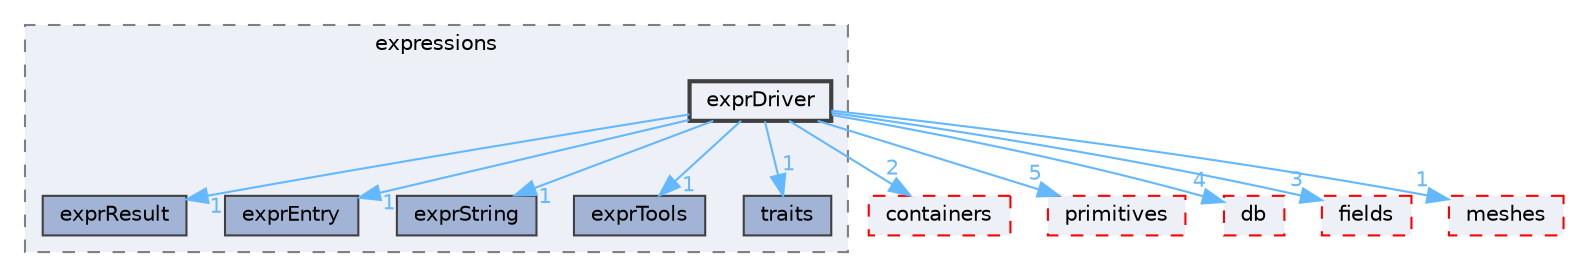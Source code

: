 digraph "src/OpenFOAM/expressions/exprDriver"
{
 // LATEX_PDF_SIZE
  bgcolor="transparent";
  edge [fontname=Helvetica,fontsize=10,labelfontname=Helvetica,labelfontsize=10];
  node [fontname=Helvetica,fontsize=10,shape=box,height=0.2,width=0.4];
  compound=true
  subgraph clusterdir_fa8eb60ad2eb9e73026ecc23442a4b28 {
    graph [ bgcolor="#edf0f7", pencolor="grey50", label="expressions", fontname=Helvetica,fontsize=10 style="filled,dashed", URL="dir_fa8eb60ad2eb9e73026ecc23442a4b28.html",tooltip=""]
  dir_1b11841e026df121d694f90dd49df13d [label="exprResult", fillcolor="#a2b4d6", color="grey25", style="filled", URL="dir_1b11841e026df121d694f90dd49df13d.html",tooltip=""];
  dir_717b75f27ac67074cba8ef767cf60063 [label="exprEntry", fillcolor="#a2b4d6", color="grey25", style="filled", URL="dir_717b75f27ac67074cba8ef767cf60063.html",tooltip=""];
  dir_9e204a2a1909bee6647bf96dcf40010d [label="exprString", fillcolor="#a2b4d6", color="grey25", style="filled", URL="dir_9e204a2a1909bee6647bf96dcf40010d.html",tooltip=""];
  dir_c5eca7044a576a4b35d290bad5d84279 [label="exprTools", fillcolor="#a2b4d6", color="grey25", style="filled", URL="dir_c5eca7044a576a4b35d290bad5d84279.html",tooltip=""];
  dir_e8008b2980d4c28b90d48bf4647102ec [label="traits", fillcolor="#a2b4d6", color="grey25", style="filled", URL="dir_e8008b2980d4c28b90d48bf4647102ec.html",tooltip=""];
  dir_71f4122e1929cd839bb42383032dcb3b [label="exprDriver", fillcolor="#edf0f7", color="grey25", style="filled,bold", URL="dir_71f4122e1929cd839bb42383032dcb3b.html",tooltip=""];
  }
  dir_19d0872053bde092be81d7fe3f56cbf7 [label="containers", fillcolor="#edf0f7", color="red", style="filled,dashed", URL="dir_19d0872053bde092be81d7fe3f56cbf7.html",tooltip=""];
  dir_3e50f45338116b169052b428016851aa [label="primitives", fillcolor="#edf0f7", color="red", style="filled,dashed", URL="dir_3e50f45338116b169052b428016851aa.html",tooltip=""];
  dir_63c634f7a7cfd679ac26c67fb30fc32f [label="db", fillcolor="#edf0f7", color="red", style="filled,dashed", URL="dir_63c634f7a7cfd679ac26c67fb30fc32f.html",tooltip=""];
  dir_962442b8f989d5529fab5e0f0e4ffb74 [label="fields", fillcolor="#edf0f7", color="red", style="filled,dashed", URL="dir_962442b8f989d5529fab5e0f0e4ffb74.html",tooltip=""];
  dir_aa2423979fb45fc41c393a5db370ab21 [label="meshes", fillcolor="#edf0f7", color="red", style="filled,dashed", URL="dir_aa2423979fb45fc41c393a5db370ab21.html",tooltip=""];
  dir_71f4122e1929cd839bb42383032dcb3b->dir_19d0872053bde092be81d7fe3f56cbf7 [headlabel="2", labeldistance=1.5 headhref="dir_001205_000669.html" href="dir_001205_000669.html" color="steelblue1" fontcolor="steelblue1"];
  dir_71f4122e1929cd839bb42383032dcb3b->dir_1b11841e026df121d694f90dd49df13d [headlabel="1", labeldistance=1.5 headhref="dir_001205_001211.html" href="dir_001205_001211.html" color="steelblue1" fontcolor="steelblue1"];
  dir_71f4122e1929cd839bb42383032dcb3b->dir_3e50f45338116b169052b428016851aa [headlabel="5", labeldistance=1.5 headhref="dir_001205_003069.html" href="dir_001205_003069.html" color="steelblue1" fontcolor="steelblue1"];
  dir_71f4122e1929cd839bb42383032dcb3b->dir_63c634f7a7cfd679ac26c67fb30fc32f [headlabel="4", labeldistance=1.5 headhref="dir_001205_000817.html" href="dir_001205_000817.html" color="steelblue1" fontcolor="steelblue1"];
  dir_71f4122e1929cd839bb42383032dcb3b->dir_717b75f27ac67074cba8ef767cf60063 [headlabel="1", labeldistance=1.5 headhref="dir_001205_001206.html" href="dir_001205_001206.html" color="steelblue1" fontcolor="steelblue1"];
  dir_71f4122e1929cd839bb42383032dcb3b->dir_962442b8f989d5529fab5e0f0e4ffb74 [headlabel="3", labeldistance=1.5 headhref="dir_001205_001335.html" href="dir_001205_001335.html" color="steelblue1" fontcolor="steelblue1"];
  dir_71f4122e1929cd839bb42383032dcb3b->dir_9e204a2a1909bee6647bf96dcf40010d [headlabel="1", labeldistance=1.5 headhref="dir_001205_001212.html" href="dir_001205_001212.html" color="steelblue1" fontcolor="steelblue1"];
  dir_71f4122e1929cd839bb42383032dcb3b->dir_aa2423979fb45fc41c393a5db370ab21 [headlabel="1", labeldistance=1.5 headhref="dir_001205_002368.html" href="dir_001205_002368.html" color="steelblue1" fontcolor="steelblue1"];
  dir_71f4122e1929cd839bb42383032dcb3b->dir_c5eca7044a576a4b35d290bad5d84279 [headlabel="1", labeldistance=1.5 headhref="dir_001205_001213.html" href="dir_001205_001213.html" color="steelblue1" fontcolor="steelblue1"];
  dir_71f4122e1929cd839bb42383032dcb3b->dir_e8008b2980d4c28b90d48bf4647102ec [headlabel="1", labeldistance=1.5 headhref="dir_001205_004090.html" href="dir_001205_004090.html" color="steelblue1" fontcolor="steelblue1"];
}
